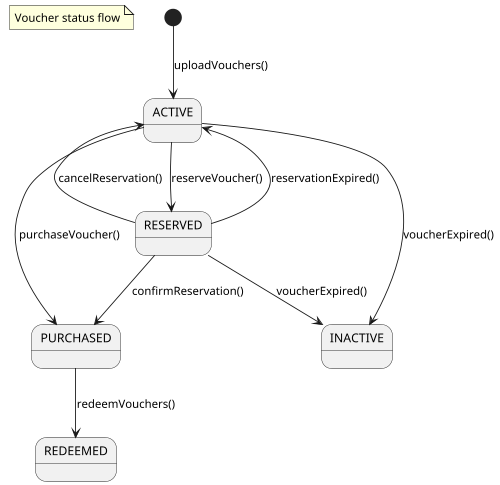 @startuml
scale 500 width

note "Voucher status flow" as N1

[*] --> ACTIVE : uploadVouchers()

ACTIVE --> RESERVED : reserveVoucher()
ACTIVE --> PURCHASED : purchaseVoucher()

RESERVED --> ACTIVE : reservationExpired()
RESERVED --> ACTIVE : cancelReservation()
RESERVED --> PURCHASED : confirmReservation()
PURCHASED --> REDEEMED : redeemVouchers()

ACTIVE --> INACTIVE : voucherExpired()
RESERVED --> INACTIVE : voucherExpired()

@enduml
